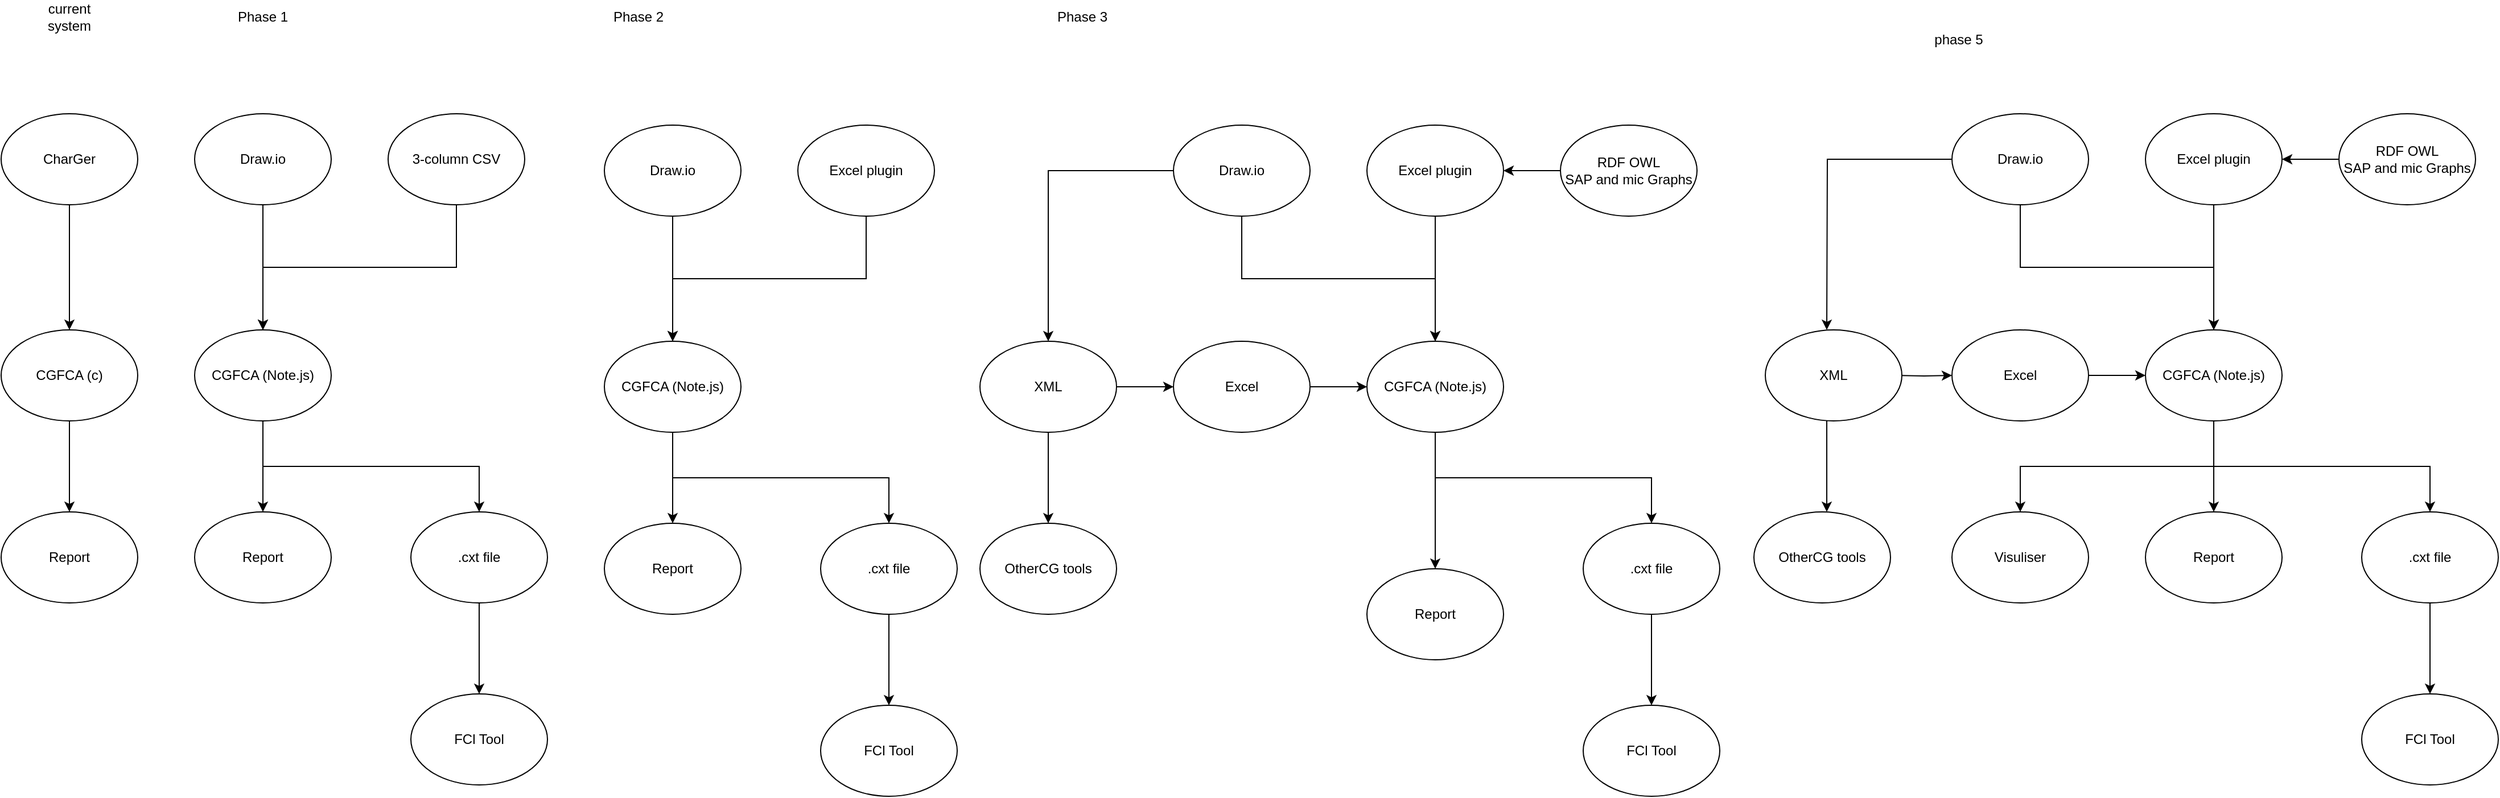 <mxfile version="22.1.21" type="github">
  <diagram name="Page-1" id="e6J-UadZX4I2yghgI78e">
    <mxGraphModel dx="760" dy="963" grid="1" gridSize="10" guides="1" tooltips="1" connect="1" arrows="1" fold="1" page="1" pageScale="1" pageWidth="827" pageHeight="1169" math="0" shadow="0">
      <root>
        <mxCell id="0" />
        <mxCell id="1" parent="0" />
        <mxCell id="KwJMf3B99i8T-twZUN8L-1" value="Phase 1" style="text;html=1;strokeColor=none;fillColor=none;align=center;verticalAlign=middle;whiteSpace=wrap;rounded=0;" vertex="1" parent="1">
          <mxGeometry x="250" y="70" width="60" height="30" as="geometry" />
        </mxCell>
        <mxCell id="KwJMf3B99i8T-twZUN8L-5" style="edgeStyle=orthogonalEdgeStyle;rounded=0;orthogonalLoop=1;jettySize=auto;html=1;exitX=0.5;exitY=1;exitDx=0;exitDy=0;entryX=0.5;entryY=0;entryDx=0;entryDy=0;" edge="1" parent="1" source="KwJMf3B99i8T-twZUN8L-2" target="KwJMf3B99i8T-twZUN8L-4">
          <mxGeometry relative="1" as="geometry" />
        </mxCell>
        <mxCell id="KwJMf3B99i8T-twZUN8L-2" value="CharGer" style="ellipse;whiteSpace=wrap;html=1;" vertex="1" parent="1">
          <mxGeometry x="50" y="170" width="120" height="80" as="geometry" />
        </mxCell>
        <mxCell id="KwJMf3B99i8T-twZUN8L-3" value="current system" style="text;html=1;strokeColor=none;fillColor=none;align=center;verticalAlign=middle;whiteSpace=wrap;rounded=0;" vertex="1" parent="1">
          <mxGeometry x="80" y="70" width="60" height="30" as="geometry" />
        </mxCell>
        <mxCell id="KwJMf3B99i8T-twZUN8L-14" value="" style="edgeStyle=orthogonalEdgeStyle;rounded=0;orthogonalLoop=1;jettySize=auto;html=1;" edge="1" parent="1" source="KwJMf3B99i8T-twZUN8L-4" target="KwJMf3B99i8T-twZUN8L-13">
          <mxGeometry relative="1" as="geometry" />
        </mxCell>
        <mxCell id="KwJMf3B99i8T-twZUN8L-4" value="CGFCA (c)" style="ellipse;whiteSpace=wrap;html=1;" vertex="1" parent="1">
          <mxGeometry x="50" y="360" width="120" height="80" as="geometry" />
        </mxCell>
        <mxCell id="KwJMf3B99i8T-twZUN8L-8" style="edgeStyle=orthogonalEdgeStyle;rounded=0;orthogonalLoop=1;jettySize=auto;html=1;exitX=0.5;exitY=1;exitDx=0;exitDy=0;entryX=0.5;entryY=0;entryDx=0;entryDy=0;" edge="1" parent="1" source="KwJMf3B99i8T-twZUN8L-6" target="KwJMf3B99i8T-twZUN8L-7">
          <mxGeometry relative="1" as="geometry" />
        </mxCell>
        <mxCell id="KwJMf3B99i8T-twZUN8L-6" value="Draw.io" style="ellipse;whiteSpace=wrap;html=1;" vertex="1" parent="1">
          <mxGeometry x="220" y="170" width="120" height="80" as="geometry" />
        </mxCell>
        <mxCell id="KwJMf3B99i8T-twZUN8L-12" value="" style="edgeStyle=orthogonalEdgeStyle;rounded=0;orthogonalLoop=1;jettySize=auto;html=1;" edge="1" parent="1" source="KwJMf3B99i8T-twZUN8L-7" target="KwJMf3B99i8T-twZUN8L-11">
          <mxGeometry relative="1" as="geometry" />
        </mxCell>
        <mxCell id="KwJMf3B99i8T-twZUN8L-16" style="edgeStyle=orthogonalEdgeStyle;rounded=0;orthogonalLoop=1;jettySize=auto;html=1;exitX=0.5;exitY=1;exitDx=0;exitDy=0;entryX=0.5;entryY=0;entryDx=0;entryDy=0;" edge="1" parent="1" source="KwJMf3B99i8T-twZUN8L-7" target="KwJMf3B99i8T-twZUN8L-15">
          <mxGeometry relative="1" as="geometry" />
        </mxCell>
        <mxCell id="KwJMf3B99i8T-twZUN8L-7" value="CGFCA (Note.js)" style="ellipse;whiteSpace=wrap;html=1;" vertex="1" parent="1">
          <mxGeometry x="220" y="360" width="120" height="80" as="geometry" />
        </mxCell>
        <mxCell id="KwJMf3B99i8T-twZUN8L-10" style="edgeStyle=orthogonalEdgeStyle;rounded=0;orthogonalLoop=1;jettySize=auto;html=1;exitX=0.5;exitY=1;exitDx=0;exitDy=0;entryX=0.5;entryY=0;entryDx=0;entryDy=0;" edge="1" parent="1" source="KwJMf3B99i8T-twZUN8L-9" target="KwJMf3B99i8T-twZUN8L-7">
          <mxGeometry relative="1" as="geometry" />
        </mxCell>
        <mxCell id="KwJMf3B99i8T-twZUN8L-9" value="3-column CSV" style="ellipse;whiteSpace=wrap;html=1;" vertex="1" parent="1">
          <mxGeometry x="390" y="170" width="120" height="80" as="geometry" />
        </mxCell>
        <mxCell id="KwJMf3B99i8T-twZUN8L-11" value="Report" style="ellipse;whiteSpace=wrap;html=1;" vertex="1" parent="1">
          <mxGeometry x="220" y="520" width="120" height="80" as="geometry" />
        </mxCell>
        <mxCell id="KwJMf3B99i8T-twZUN8L-13" value="Report" style="ellipse;whiteSpace=wrap;html=1;" vertex="1" parent="1">
          <mxGeometry x="50" y="520" width="120" height="80" as="geometry" />
        </mxCell>
        <mxCell id="KwJMf3B99i8T-twZUN8L-18" value="" style="edgeStyle=orthogonalEdgeStyle;rounded=0;orthogonalLoop=1;jettySize=auto;html=1;" edge="1" parent="1" source="KwJMf3B99i8T-twZUN8L-15" target="KwJMf3B99i8T-twZUN8L-17">
          <mxGeometry relative="1" as="geometry" />
        </mxCell>
        <mxCell id="KwJMf3B99i8T-twZUN8L-15" value=".cxt file" style="ellipse;whiteSpace=wrap;html=1;" vertex="1" parent="1">
          <mxGeometry x="410" y="520" width="120" height="80" as="geometry" />
        </mxCell>
        <mxCell id="KwJMf3B99i8T-twZUN8L-17" value="FCl Tool" style="ellipse;whiteSpace=wrap;html=1;" vertex="1" parent="1">
          <mxGeometry x="410" y="680" width="120" height="80" as="geometry" />
        </mxCell>
        <mxCell id="KwJMf3B99i8T-twZUN8L-19" value="Phase 2" style="text;html=1;strokeColor=none;fillColor=none;align=center;verticalAlign=middle;whiteSpace=wrap;rounded=0;" vertex="1" parent="1">
          <mxGeometry x="580" y="70" width="60" height="30" as="geometry" />
        </mxCell>
        <mxCell id="KwJMf3B99i8T-twZUN8L-28" style="edgeStyle=orthogonalEdgeStyle;rounded=0;orthogonalLoop=1;jettySize=auto;html=1;exitX=0.5;exitY=1;exitDx=0;exitDy=0;entryX=0.5;entryY=0;entryDx=0;entryDy=0;" edge="1" parent="1" source="KwJMf3B99i8T-twZUN8L-29" target="KwJMf3B99i8T-twZUN8L-32">
          <mxGeometry relative="1" as="geometry" />
        </mxCell>
        <mxCell id="KwJMf3B99i8T-twZUN8L-29" value="Draw.io" style="ellipse;whiteSpace=wrap;html=1;" vertex="1" parent="1">
          <mxGeometry x="580" y="180" width="120" height="80" as="geometry" />
        </mxCell>
        <mxCell id="KwJMf3B99i8T-twZUN8L-30" value="" style="edgeStyle=orthogonalEdgeStyle;rounded=0;orthogonalLoop=1;jettySize=auto;html=1;" edge="1" parent="1" source="KwJMf3B99i8T-twZUN8L-32" target="KwJMf3B99i8T-twZUN8L-35">
          <mxGeometry relative="1" as="geometry" />
        </mxCell>
        <mxCell id="KwJMf3B99i8T-twZUN8L-31" style="edgeStyle=orthogonalEdgeStyle;rounded=0;orthogonalLoop=1;jettySize=auto;html=1;exitX=0.5;exitY=1;exitDx=0;exitDy=0;entryX=0.5;entryY=0;entryDx=0;entryDy=0;" edge="1" parent="1" source="KwJMf3B99i8T-twZUN8L-32" target="KwJMf3B99i8T-twZUN8L-37">
          <mxGeometry relative="1" as="geometry" />
        </mxCell>
        <mxCell id="KwJMf3B99i8T-twZUN8L-32" value="CGFCA (Note.js)" style="ellipse;whiteSpace=wrap;html=1;" vertex="1" parent="1">
          <mxGeometry x="580" y="370" width="120" height="80" as="geometry" />
        </mxCell>
        <mxCell id="KwJMf3B99i8T-twZUN8L-33" style="edgeStyle=orthogonalEdgeStyle;rounded=0;orthogonalLoop=1;jettySize=auto;html=1;exitX=0.5;exitY=1;exitDx=0;exitDy=0;entryX=0.5;entryY=0;entryDx=0;entryDy=0;" edge="1" parent="1" source="KwJMf3B99i8T-twZUN8L-34" target="KwJMf3B99i8T-twZUN8L-32">
          <mxGeometry relative="1" as="geometry" />
        </mxCell>
        <mxCell id="KwJMf3B99i8T-twZUN8L-34" value="Excel plugin" style="ellipse;whiteSpace=wrap;html=1;" vertex="1" parent="1">
          <mxGeometry x="750" y="180" width="120" height="80" as="geometry" />
        </mxCell>
        <mxCell id="KwJMf3B99i8T-twZUN8L-35" value="Report" style="ellipse;whiteSpace=wrap;html=1;" vertex="1" parent="1">
          <mxGeometry x="580" y="530" width="120" height="80" as="geometry" />
        </mxCell>
        <mxCell id="KwJMf3B99i8T-twZUN8L-36" value="" style="edgeStyle=orthogonalEdgeStyle;rounded=0;orthogonalLoop=1;jettySize=auto;html=1;" edge="1" parent="1" source="KwJMf3B99i8T-twZUN8L-37" target="KwJMf3B99i8T-twZUN8L-38">
          <mxGeometry relative="1" as="geometry" />
        </mxCell>
        <mxCell id="KwJMf3B99i8T-twZUN8L-37" value=".cxt file" style="ellipse;whiteSpace=wrap;html=1;" vertex="1" parent="1">
          <mxGeometry x="770" y="530" width="120" height="80" as="geometry" />
        </mxCell>
        <mxCell id="KwJMf3B99i8T-twZUN8L-38" value="FCl Tool" style="ellipse;whiteSpace=wrap;html=1;" vertex="1" parent="1">
          <mxGeometry x="770" y="690" width="120" height="80" as="geometry" />
        </mxCell>
        <mxCell id="KwJMf3B99i8T-twZUN8L-39" value="Phase 3" style="text;html=1;strokeColor=none;fillColor=none;align=center;verticalAlign=middle;whiteSpace=wrap;rounded=0;" vertex="1" parent="1">
          <mxGeometry x="970" y="70" width="60" height="30" as="geometry" />
        </mxCell>
        <mxCell id="KwJMf3B99i8T-twZUN8L-40" style="edgeStyle=orthogonalEdgeStyle;rounded=0;orthogonalLoop=1;jettySize=auto;html=1;exitX=0.5;exitY=1;exitDx=0;exitDy=0;entryX=0.5;entryY=0;entryDx=0;entryDy=0;" edge="1" parent="1" source="KwJMf3B99i8T-twZUN8L-41" target="KwJMf3B99i8T-twZUN8L-44">
          <mxGeometry relative="1" as="geometry" />
        </mxCell>
        <mxCell id="KwJMf3B99i8T-twZUN8L-52" value="" style="edgeStyle=orthogonalEdgeStyle;rounded=0;orthogonalLoop=1;jettySize=auto;html=1;" edge="1" parent="1" source="KwJMf3B99i8T-twZUN8L-41" target="KwJMf3B99i8T-twZUN8L-51">
          <mxGeometry relative="1" as="geometry" />
        </mxCell>
        <mxCell id="KwJMf3B99i8T-twZUN8L-41" value="Draw.io" style="ellipse;whiteSpace=wrap;html=1;" vertex="1" parent="1">
          <mxGeometry x="1080" y="180" width="120" height="80" as="geometry" />
        </mxCell>
        <mxCell id="KwJMf3B99i8T-twZUN8L-42" value="" style="edgeStyle=orthogonalEdgeStyle;rounded=0;orthogonalLoop=1;jettySize=auto;html=1;" edge="1" parent="1" source="KwJMf3B99i8T-twZUN8L-44" target="KwJMf3B99i8T-twZUN8L-47">
          <mxGeometry relative="1" as="geometry" />
        </mxCell>
        <mxCell id="KwJMf3B99i8T-twZUN8L-43" style="edgeStyle=orthogonalEdgeStyle;rounded=0;orthogonalLoop=1;jettySize=auto;html=1;exitX=0.5;exitY=1;exitDx=0;exitDy=0;entryX=0.5;entryY=0;entryDx=0;entryDy=0;" edge="1" parent="1" source="KwJMf3B99i8T-twZUN8L-44" target="KwJMf3B99i8T-twZUN8L-49">
          <mxGeometry relative="1" as="geometry" />
        </mxCell>
        <mxCell id="KwJMf3B99i8T-twZUN8L-44" value="CGFCA (Note.js)" style="ellipse;whiteSpace=wrap;html=1;" vertex="1" parent="1">
          <mxGeometry x="1250" y="370" width="120" height="80" as="geometry" />
        </mxCell>
        <mxCell id="KwJMf3B99i8T-twZUN8L-45" style="edgeStyle=orthogonalEdgeStyle;rounded=0;orthogonalLoop=1;jettySize=auto;html=1;exitX=0.5;exitY=1;exitDx=0;exitDy=0;entryX=0.5;entryY=0;entryDx=0;entryDy=0;" edge="1" parent="1" source="KwJMf3B99i8T-twZUN8L-46" target="KwJMf3B99i8T-twZUN8L-44">
          <mxGeometry relative="1" as="geometry" />
        </mxCell>
        <mxCell id="KwJMf3B99i8T-twZUN8L-46" value="Excel plugin" style="ellipse;whiteSpace=wrap;html=1;" vertex="1" parent="1">
          <mxGeometry x="1250" y="180" width="120" height="80" as="geometry" />
        </mxCell>
        <mxCell id="KwJMf3B99i8T-twZUN8L-47" value="Report" style="ellipse;whiteSpace=wrap;html=1;" vertex="1" parent="1">
          <mxGeometry x="1250" y="570" width="120" height="80" as="geometry" />
        </mxCell>
        <mxCell id="KwJMf3B99i8T-twZUN8L-48" value="" style="edgeStyle=orthogonalEdgeStyle;rounded=0;orthogonalLoop=1;jettySize=auto;html=1;" edge="1" parent="1" source="KwJMf3B99i8T-twZUN8L-49" target="KwJMf3B99i8T-twZUN8L-50">
          <mxGeometry relative="1" as="geometry" />
        </mxCell>
        <mxCell id="KwJMf3B99i8T-twZUN8L-49" value=".cxt file" style="ellipse;whiteSpace=wrap;html=1;" vertex="1" parent="1">
          <mxGeometry x="1440" y="530" width="120" height="80" as="geometry" />
        </mxCell>
        <mxCell id="KwJMf3B99i8T-twZUN8L-50" value="FCl Tool" style="ellipse;whiteSpace=wrap;html=1;" vertex="1" parent="1">
          <mxGeometry x="1440" y="690" width="120" height="80" as="geometry" />
        </mxCell>
        <mxCell id="KwJMf3B99i8T-twZUN8L-54" value="" style="edgeStyle=orthogonalEdgeStyle;rounded=0;orthogonalLoop=1;jettySize=auto;html=1;" edge="1" parent="1" source="KwJMf3B99i8T-twZUN8L-51" target="KwJMf3B99i8T-twZUN8L-53">
          <mxGeometry relative="1" as="geometry" />
        </mxCell>
        <mxCell id="KwJMf3B99i8T-twZUN8L-59" value="" style="edgeStyle=orthogonalEdgeStyle;rounded=0;orthogonalLoop=1;jettySize=auto;html=1;" edge="1" parent="1" source="KwJMf3B99i8T-twZUN8L-51" target="KwJMf3B99i8T-twZUN8L-55">
          <mxGeometry relative="1" as="geometry" />
        </mxCell>
        <mxCell id="KwJMf3B99i8T-twZUN8L-51" value="XML" style="ellipse;whiteSpace=wrap;html=1;" vertex="1" parent="1">
          <mxGeometry x="910" y="370" width="120" height="80" as="geometry" />
        </mxCell>
        <mxCell id="KwJMf3B99i8T-twZUN8L-53" value="OtherCG tools " style="ellipse;whiteSpace=wrap;html=1;" vertex="1" parent="1">
          <mxGeometry x="910" y="530" width="120" height="80" as="geometry" />
        </mxCell>
        <mxCell id="KwJMf3B99i8T-twZUN8L-60" value="" style="edgeStyle=orthogonalEdgeStyle;rounded=0;orthogonalLoop=1;jettySize=auto;html=1;" edge="1" parent="1" source="KwJMf3B99i8T-twZUN8L-55" target="KwJMf3B99i8T-twZUN8L-44">
          <mxGeometry relative="1" as="geometry" />
        </mxCell>
        <mxCell id="KwJMf3B99i8T-twZUN8L-55" value="Excel" style="ellipse;whiteSpace=wrap;html=1;" vertex="1" parent="1">
          <mxGeometry x="1080" y="370" width="120" height="80" as="geometry" />
        </mxCell>
        <mxCell id="KwJMf3B99i8T-twZUN8L-64" value="" style="edgeStyle=orthogonalEdgeStyle;rounded=0;orthogonalLoop=1;jettySize=auto;html=1;" edge="1" parent="1" source="KwJMf3B99i8T-twZUN8L-63" target="KwJMf3B99i8T-twZUN8L-46">
          <mxGeometry relative="1" as="geometry" />
        </mxCell>
        <mxCell id="KwJMf3B99i8T-twZUN8L-63" value="RDF OWL&lt;br&gt;SAP and mic Graphs" style="ellipse;whiteSpace=wrap;html=1;" vertex="1" parent="1">
          <mxGeometry x="1420" y="180" width="120" height="80" as="geometry" />
        </mxCell>
        <mxCell id="KwJMf3B99i8T-twZUN8L-65" style="edgeStyle=orthogonalEdgeStyle;rounded=0;orthogonalLoop=1;jettySize=auto;html=1;exitX=0.5;exitY=1;exitDx=0;exitDy=0;entryX=0.5;entryY=0;entryDx=0;entryDy=0;" edge="1" parent="1" source="KwJMf3B99i8T-twZUN8L-67" target="KwJMf3B99i8T-twZUN8L-70">
          <mxGeometry relative="1" as="geometry" />
        </mxCell>
        <mxCell id="KwJMf3B99i8T-twZUN8L-66" value="" style="edgeStyle=orthogonalEdgeStyle;rounded=0;orthogonalLoop=1;jettySize=auto;html=1;" edge="1" parent="1" source="KwJMf3B99i8T-twZUN8L-67">
          <mxGeometry relative="1" as="geometry">
            <mxPoint x="1654" y="360" as="targetPoint" />
          </mxGeometry>
        </mxCell>
        <mxCell id="KwJMf3B99i8T-twZUN8L-67" value="Draw.io" style="ellipse;whiteSpace=wrap;html=1;" vertex="1" parent="1">
          <mxGeometry x="1764" y="170" width="120" height="80" as="geometry" />
        </mxCell>
        <mxCell id="KwJMf3B99i8T-twZUN8L-68" value="" style="edgeStyle=orthogonalEdgeStyle;rounded=0;orthogonalLoop=1;jettySize=auto;html=1;" edge="1" parent="1" source="KwJMf3B99i8T-twZUN8L-70" target="KwJMf3B99i8T-twZUN8L-73">
          <mxGeometry relative="1" as="geometry" />
        </mxCell>
        <mxCell id="KwJMf3B99i8T-twZUN8L-69" style="edgeStyle=orthogonalEdgeStyle;rounded=0;orthogonalLoop=1;jettySize=auto;html=1;exitX=0.5;exitY=1;exitDx=0;exitDy=0;entryX=0.5;entryY=0;entryDx=0;entryDy=0;" edge="1" parent="1" source="KwJMf3B99i8T-twZUN8L-70" target="KwJMf3B99i8T-twZUN8L-75">
          <mxGeometry relative="1" as="geometry" />
        </mxCell>
        <mxCell id="KwJMf3B99i8T-twZUN8L-86" style="edgeStyle=orthogonalEdgeStyle;rounded=0;orthogonalLoop=1;jettySize=auto;html=1;exitX=0.5;exitY=1;exitDx=0;exitDy=0;entryX=0.5;entryY=0;entryDx=0;entryDy=0;" edge="1" parent="1" source="KwJMf3B99i8T-twZUN8L-70" target="KwJMf3B99i8T-twZUN8L-85">
          <mxGeometry relative="1" as="geometry" />
        </mxCell>
        <mxCell id="KwJMf3B99i8T-twZUN8L-70" value="CGFCA (Note.js)" style="ellipse;whiteSpace=wrap;html=1;" vertex="1" parent="1">
          <mxGeometry x="1934" y="360" width="120" height="80" as="geometry" />
        </mxCell>
        <mxCell id="KwJMf3B99i8T-twZUN8L-71" style="edgeStyle=orthogonalEdgeStyle;rounded=0;orthogonalLoop=1;jettySize=auto;html=1;exitX=0.5;exitY=1;exitDx=0;exitDy=0;entryX=0.5;entryY=0;entryDx=0;entryDy=0;" edge="1" parent="1" source="KwJMf3B99i8T-twZUN8L-72" target="KwJMf3B99i8T-twZUN8L-70">
          <mxGeometry relative="1" as="geometry" />
        </mxCell>
        <mxCell id="KwJMf3B99i8T-twZUN8L-72" value="Excel plugin" style="ellipse;whiteSpace=wrap;html=1;" vertex="1" parent="1">
          <mxGeometry x="1934" y="170" width="120" height="80" as="geometry" />
        </mxCell>
        <mxCell id="KwJMf3B99i8T-twZUN8L-73" value="Report" style="ellipse;whiteSpace=wrap;html=1;" vertex="1" parent="1">
          <mxGeometry x="1934" y="520" width="120" height="80" as="geometry" />
        </mxCell>
        <mxCell id="KwJMf3B99i8T-twZUN8L-74" value="" style="edgeStyle=orthogonalEdgeStyle;rounded=0;orthogonalLoop=1;jettySize=auto;html=1;" edge="1" parent="1" source="KwJMf3B99i8T-twZUN8L-75" target="KwJMf3B99i8T-twZUN8L-76">
          <mxGeometry relative="1" as="geometry" />
        </mxCell>
        <mxCell id="KwJMf3B99i8T-twZUN8L-75" value=".cxt file" style="ellipse;whiteSpace=wrap;html=1;" vertex="1" parent="1">
          <mxGeometry x="2124" y="520" width="120" height="80" as="geometry" />
        </mxCell>
        <mxCell id="KwJMf3B99i8T-twZUN8L-76" value="FCl Tool" style="ellipse;whiteSpace=wrap;html=1;" vertex="1" parent="1">
          <mxGeometry x="2124" y="680" width="120" height="80" as="geometry" />
        </mxCell>
        <mxCell id="KwJMf3B99i8T-twZUN8L-77" value="" style="edgeStyle=orthogonalEdgeStyle;rounded=0;orthogonalLoop=1;jettySize=auto;html=1;" edge="1" parent="1">
          <mxGeometry relative="1" as="geometry">
            <mxPoint x="1654" y="440" as="sourcePoint" />
            <mxPoint x="1654" y="520" as="targetPoint" />
          </mxGeometry>
        </mxCell>
        <mxCell id="KwJMf3B99i8T-twZUN8L-78" value="" style="edgeStyle=orthogonalEdgeStyle;rounded=0;orthogonalLoop=1;jettySize=auto;html=1;" edge="1" parent="1" target="KwJMf3B99i8T-twZUN8L-80">
          <mxGeometry relative="1" as="geometry">
            <mxPoint x="1714" y="400" as="sourcePoint" />
          </mxGeometry>
        </mxCell>
        <mxCell id="KwJMf3B99i8T-twZUN8L-79" value="" style="edgeStyle=orthogonalEdgeStyle;rounded=0;orthogonalLoop=1;jettySize=auto;html=1;" edge="1" parent="1" source="KwJMf3B99i8T-twZUN8L-80" target="KwJMf3B99i8T-twZUN8L-70">
          <mxGeometry relative="1" as="geometry" />
        </mxCell>
        <mxCell id="KwJMf3B99i8T-twZUN8L-80" value="Excel" style="ellipse;whiteSpace=wrap;html=1;" vertex="1" parent="1">
          <mxGeometry x="1764" y="360" width="120" height="80" as="geometry" />
        </mxCell>
        <mxCell id="KwJMf3B99i8T-twZUN8L-81" value="" style="edgeStyle=orthogonalEdgeStyle;rounded=0;orthogonalLoop=1;jettySize=auto;html=1;" edge="1" parent="1" source="KwJMf3B99i8T-twZUN8L-82" target="KwJMf3B99i8T-twZUN8L-72">
          <mxGeometry relative="1" as="geometry" />
        </mxCell>
        <mxCell id="KwJMf3B99i8T-twZUN8L-82" value="RDF OWL&lt;br&gt;SAP and mic Graphs" style="ellipse;whiteSpace=wrap;html=1;" vertex="1" parent="1">
          <mxGeometry x="2104" y="170" width="120" height="80" as="geometry" />
        </mxCell>
        <mxCell id="KwJMf3B99i8T-twZUN8L-83" value="OtherCG tools " style="ellipse;whiteSpace=wrap;html=1;" vertex="1" parent="1">
          <mxGeometry x="1590" y="520" width="120" height="80" as="geometry" />
        </mxCell>
        <mxCell id="KwJMf3B99i8T-twZUN8L-84" value="XML" style="ellipse;whiteSpace=wrap;html=1;" vertex="1" parent="1">
          <mxGeometry x="1600" y="360" width="120" height="80" as="geometry" />
        </mxCell>
        <mxCell id="KwJMf3B99i8T-twZUN8L-85" value="Visuliser " style="ellipse;whiteSpace=wrap;html=1;" vertex="1" parent="1">
          <mxGeometry x="1764" y="520" width="120" height="80" as="geometry" />
        </mxCell>
        <mxCell id="KwJMf3B99i8T-twZUN8L-87" value="phase 5" style="text;html=1;strokeColor=none;fillColor=none;align=center;verticalAlign=middle;whiteSpace=wrap;rounded=0;" vertex="1" parent="1">
          <mxGeometry x="1740" y="90" width="60" height="30" as="geometry" />
        </mxCell>
      </root>
    </mxGraphModel>
  </diagram>
</mxfile>
